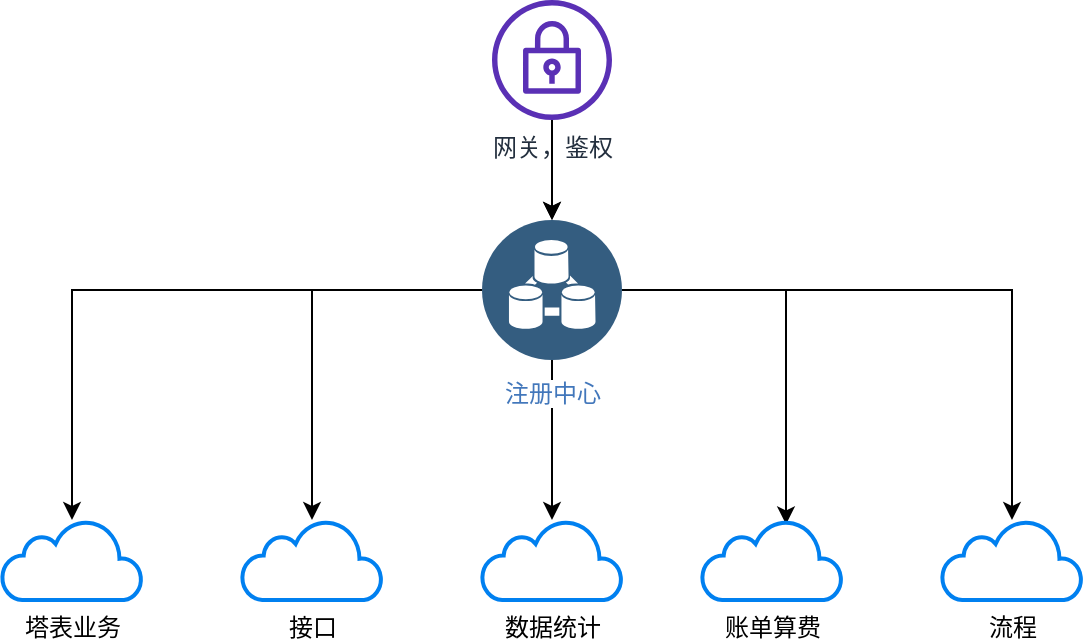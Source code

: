 <mxfile version="14.8.0" type="github" pages="2">
  <diagram id="MGbgdp2Lxw32QhVH5nSW" name="Page-1">
    <mxGraphModel dx="1038" dy="547" grid="1" gridSize="10" guides="1" tooltips="1" connect="1" arrows="1" fold="1" page="1" pageScale="1" pageWidth="827" pageHeight="1169" math="0" shadow="0">
      <root>
        <mxCell id="co1m5Sgv-fnZT-JFyoJU-0" />
        <mxCell id="co1m5Sgv-fnZT-JFyoJU-1" parent="co1m5Sgv-fnZT-JFyoJU-0" />
        <mxCell id="h_oNWVTWleW_YzQ21fK8-5" value="接口" style="html=1;verticalLabelPosition=bottom;align=center;labelBackgroundColor=#ffffff;verticalAlign=top;strokeWidth=2;strokeColor=#0080F0;shadow=0;dashed=0;shape=mxgraph.ios7.icons.cloud;" parent="co1m5Sgv-fnZT-JFyoJU-1" vertex="1">
          <mxGeometry x="210" y="480" width="70" height="40" as="geometry" />
        </mxCell>
        <mxCell id="h_oNWVTWleW_YzQ21fK8-22" style="edgeStyle=orthogonalEdgeStyle;rounded=0;orthogonalLoop=1;jettySize=auto;html=1;entryX=0.5;entryY=0;entryDx=0;entryDy=0;" parent="co1m5Sgv-fnZT-JFyoJU-1" source="h_oNWVTWleW_YzQ21fK8-6" target="h_oNWVTWleW_YzQ21fK8-7" edge="1">
          <mxGeometry relative="1" as="geometry" />
        </mxCell>
        <mxCell id="h_oNWVTWleW_YzQ21fK8-23" value="" style="edgeStyle=orthogonalEdgeStyle;rounded=0;orthogonalLoop=1;jettySize=auto;html=1;" parent="co1m5Sgv-fnZT-JFyoJU-1" source="h_oNWVTWleW_YzQ21fK8-6" target="h_oNWVTWleW_YzQ21fK8-7" edge="1">
          <mxGeometry relative="1" as="geometry" />
        </mxCell>
        <mxCell id="h_oNWVTWleW_YzQ21fK8-6" value="网关，鉴权" style="outlineConnect=0;fontColor=#232F3E;gradientColor=none;fillColor=#5A30B5;strokeColor=none;dashed=0;verticalLabelPosition=bottom;verticalAlign=top;align=center;html=1;fontSize=12;fontStyle=0;aspect=fixed;pointerEvents=1;shape=mxgraph.aws4.vpn_gateway;" parent="co1m5Sgv-fnZT-JFyoJU-1" vertex="1">
          <mxGeometry x="335" y="220" width="60" height="60" as="geometry" />
        </mxCell>
        <mxCell id="h_oNWVTWleW_YzQ21fK8-16" style="edgeStyle=orthogonalEdgeStyle;rounded=0;orthogonalLoop=1;jettySize=auto;html=1;" parent="co1m5Sgv-fnZT-JFyoJU-1" source="h_oNWVTWleW_YzQ21fK8-7" target="h_oNWVTWleW_YzQ21fK8-15" edge="1">
          <mxGeometry relative="1" as="geometry" />
        </mxCell>
        <mxCell id="h_oNWVTWleW_YzQ21fK8-17" style="edgeStyle=orthogonalEdgeStyle;rounded=0;orthogonalLoop=1;jettySize=auto;html=1;" parent="co1m5Sgv-fnZT-JFyoJU-1" source="h_oNWVTWleW_YzQ21fK8-7" target="h_oNWVTWleW_YzQ21fK8-5" edge="1">
          <mxGeometry relative="1" as="geometry" />
        </mxCell>
        <mxCell id="h_oNWVTWleW_YzQ21fK8-18" style="edgeStyle=orthogonalEdgeStyle;rounded=0;orthogonalLoop=1;jettySize=auto;html=1;" parent="co1m5Sgv-fnZT-JFyoJU-1" source="h_oNWVTWleW_YzQ21fK8-7" target="h_oNWVTWleW_YzQ21fK8-8" edge="1">
          <mxGeometry relative="1" as="geometry" />
        </mxCell>
        <mxCell id="h_oNWVTWleW_YzQ21fK8-19" style="edgeStyle=orthogonalEdgeStyle;rounded=0;orthogonalLoop=1;jettySize=auto;html=1;entryX=0.6;entryY=0.055;entryDx=0;entryDy=0;entryPerimeter=0;" parent="co1m5Sgv-fnZT-JFyoJU-1" source="h_oNWVTWleW_YzQ21fK8-7" target="h_oNWVTWleW_YzQ21fK8-9" edge="1">
          <mxGeometry relative="1" as="geometry" />
        </mxCell>
        <mxCell id="h_oNWVTWleW_YzQ21fK8-21" style="edgeStyle=orthogonalEdgeStyle;rounded=0;orthogonalLoop=1;jettySize=auto;html=1;" parent="co1m5Sgv-fnZT-JFyoJU-1" source="h_oNWVTWleW_YzQ21fK8-7" target="h_oNWVTWleW_YzQ21fK8-10" edge="1">
          <mxGeometry relative="1" as="geometry" />
        </mxCell>
        <mxCell id="h_oNWVTWleW_YzQ21fK8-7" value="注册中心" style="aspect=fixed;perimeter=ellipsePerimeter;html=1;align=center;shadow=0;dashed=0;fontColor=#4277BB;labelBackgroundColor=#ffffff;fontSize=12;spacingTop=3;image;image=img/lib/ibm/data/device_registry.svg;" parent="co1m5Sgv-fnZT-JFyoJU-1" vertex="1">
          <mxGeometry x="330" y="330" width="70" height="70" as="geometry" />
        </mxCell>
        <mxCell id="h_oNWVTWleW_YzQ21fK8-8" value="数据统计" style="html=1;verticalLabelPosition=bottom;align=center;labelBackgroundColor=#ffffff;verticalAlign=top;strokeWidth=2;strokeColor=#0080F0;shadow=0;dashed=0;shape=mxgraph.ios7.icons.cloud;" parent="co1m5Sgv-fnZT-JFyoJU-1" vertex="1">
          <mxGeometry x="330" y="480" width="70" height="40" as="geometry" />
        </mxCell>
        <mxCell id="h_oNWVTWleW_YzQ21fK8-9" value="账单算费" style="html=1;verticalLabelPosition=bottom;align=center;labelBackgroundColor=#ffffff;verticalAlign=top;strokeWidth=2;strokeColor=#0080F0;shadow=0;dashed=0;shape=mxgraph.ios7.icons.cloud;" parent="co1m5Sgv-fnZT-JFyoJU-1" vertex="1">
          <mxGeometry x="440" y="480" width="70" height="40" as="geometry" />
        </mxCell>
        <mxCell id="h_oNWVTWleW_YzQ21fK8-10" value="流程" style="html=1;verticalLabelPosition=bottom;align=center;labelBackgroundColor=#ffffff;verticalAlign=top;strokeWidth=2;strokeColor=#0080F0;shadow=0;dashed=0;shape=mxgraph.ios7.icons.cloud;" parent="co1m5Sgv-fnZT-JFyoJU-1" vertex="1">
          <mxGeometry x="560" y="480" width="70" height="40" as="geometry" />
        </mxCell>
        <mxCell id="h_oNWVTWleW_YzQ21fK8-15" value="塔表业务" style="html=1;verticalLabelPosition=bottom;align=center;labelBackgroundColor=#ffffff;verticalAlign=top;strokeWidth=2;strokeColor=#0080F0;shadow=0;dashed=0;shape=mxgraph.ios7.icons.cloud;" parent="co1m5Sgv-fnZT-JFyoJU-1" vertex="1">
          <mxGeometry x="90" y="480" width="70" height="40" as="geometry" />
        </mxCell>
      </root>
    </mxGraphModel>
  </diagram>
  <diagram id="bKRceDh-EXXHuzMqZFQp" name="Page-2">
    <mxGraphModel dx="1038" dy="547" grid="1" gridSize="10" guides="1" tooltips="1" connect="1" arrows="1" fold="1" page="1" pageScale="1" pageWidth="827" pageHeight="1169" math="0" shadow="0">
      <root>
        <mxCell id="Y6Tw_DnnWBDdsK32zzTm-0" />
        <mxCell id="Y6Tw_DnnWBDdsK32zzTm-1" parent="Y6Tw_DnnWBDdsK32zzTm-0" />
      </root>
    </mxGraphModel>
  </diagram>
</mxfile>
